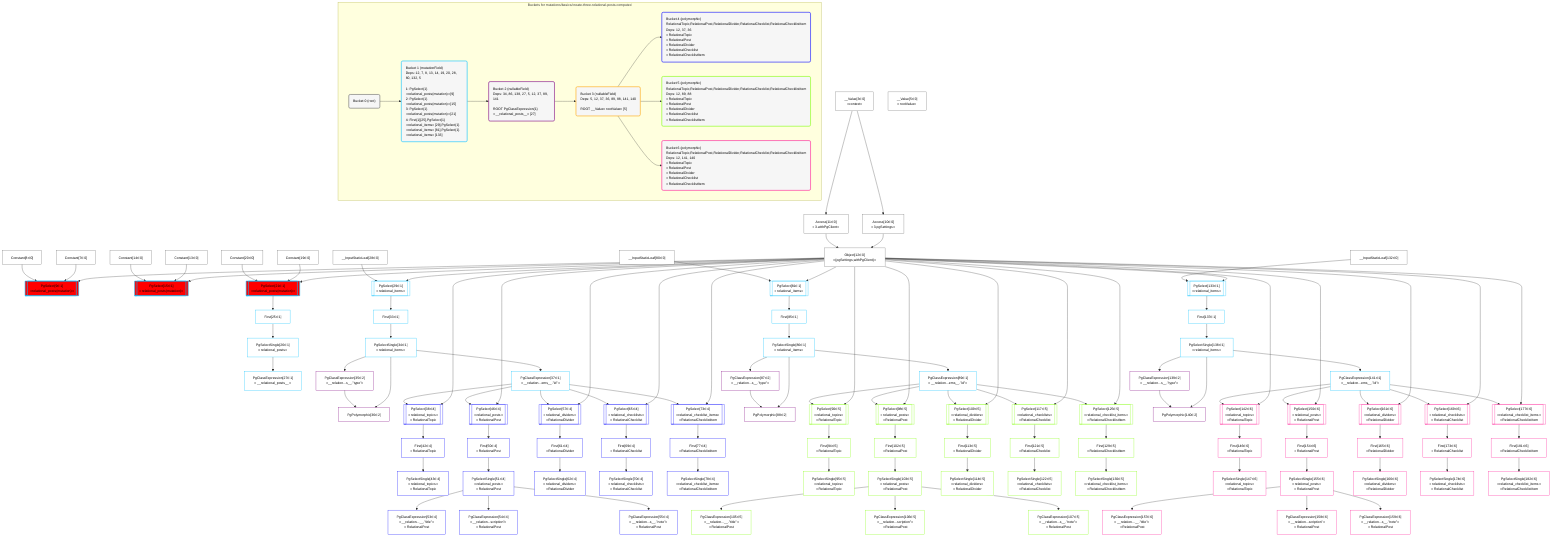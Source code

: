 %%{init: {'themeVariables': { 'fontSize': '12px'}}}%%
graph TD
    classDef path fill:#eee,stroke:#000,color:#000
    classDef plan fill:#fff,stroke-width:1px,color:#000
    classDef itemplan fill:#fff,stroke-width:2px,color:#000
    classDef sideeffectplan fill:#f00,stroke-width:2px,color:#000
    classDef bucket fill:#f6f6f6,color:#000,stroke-width:2px,text-align:left


    %% define steps
    __Value3["__Value[3∈0]<br />ᐸcontextᐳ"]:::plan
    __Value5["__Value[5∈0]<br />ᐸrootValueᐳ"]:::plan
    Constant7["Constant[7∈0]"]:::plan
    Constant8["Constant[8∈0]"]:::plan
    Access10["Access[10∈0]<br />ᐸ3.pgSettingsᐳ"]:::plan
    Access11["Access[11∈0]<br />ᐸ3.withPgClientᐳ"]:::plan
    Object12["Object[12∈0]<br />ᐸ{pgSettings,withPgClient}ᐳ"]:::plan
    PgSelect9[["PgSelect[9∈1]<br />ᐸrelational_posts(mutation)ᐳ"]]:::sideeffectplan
    Constant13["Constant[13∈0]"]:::plan
    Constant14["Constant[14∈0]"]:::plan
    PgSelect15[["PgSelect[15∈1]<br />ᐸrelational_posts(mutation)ᐳ"]]:::sideeffectplan
    Constant19["Constant[19∈0]"]:::plan
    Constant20["Constant[20∈0]"]:::plan
    PgSelect21[["PgSelect[21∈1]<br />ᐸrelational_posts(mutation)ᐳ"]]:::sideeffectplan
    First25["First[25∈1]"]:::plan
    PgSelectSingle26["PgSelectSingle[26∈1]<br />ᐸrelational_postsᐳ"]:::plan
    PgClassExpression27["PgClassExpression[27∈1]<br />ᐸ__relational_posts__ᐳ"]:::plan
    __InputStaticLeaf28["__InputStaticLeaf[28∈0]"]:::plan
    PgSelect29[["PgSelect[29∈1]<br />ᐸrelational_itemsᐳ"]]:::plan
    First33["First[33∈1]"]:::plan
    PgSelectSingle34["PgSelectSingle[34∈1]<br />ᐸrelational_itemsᐳ"]:::plan
    PgClassExpression35["PgClassExpression[35∈2]<br />ᐸ__relation...s__.”type”ᐳ"]:::plan
    PgPolymorphic36["PgPolymorphic[36∈2]"]:::plan
    PgClassExpression37["PgClassExpression[37∈1]<br />ᐸ__relation...ems__.”id”ᐳ"]:::plan
    PgSelect38[["PgSelect[38∈4]<br />ᐸrelational_topicsᐳ<br />ᐳRelationalTopic"]]:::plan
    First42["First[42∈4]<br />ᐳRelationalTopic"]:::plan
    PgSelectSingle43["PgSelectSingle[43∈4]<br />ᐸrelational_topicsᐳ<br />ᐳRelationalTopic"]:::plan
    PgSelect46[["PgSelect[46∈4]<br />ᐸrelational_postsᐳ<br />ᐳRelationalPost"]]:::plan
    First50["First[50∈4]<br />ᐳRelationalPost"]:::plan
    PgSelectSingle51["PgSelectSingle[51∈4]<br />ᐸrelational_postsᐳ<br />ᐳRelationalPost"]:::plan
    PgClassExpression53["PgClassExpression[53∈4]<br />ᐸ__relation...__.”title”ᐳ<br />ᐳRelationalPost"]:::plan
    PgClassExpression54["PgClassExpression[54∈4]<br />ᐸ__relation...scription”ᐳ<br />ᐳRelationalPost"]:::plan
    PgClassExpression55["PgClassExpression[55∈4]<br />ᐸ__relation...s__.”note”ᐳ<br />ᐳRelationalPost"]:::plan
    PgSelect57[["PgSelect[57∈4]<br />ᐸrelational_dividersᐳ<br />ᐳRelationalDivider"]]:::plan
    First61["First[61∈4]<br />ᐳRelationalDivider"]:::plan
    PgSelectSingle62["PgSelectSingle[62∈4]<br />ᐸrelational_dividersᐳ<br />ᐳRelationalDivider"]:::plan
    PgSelect65[["PgSelect[65∈4]<br />ᐸrelational_checklistsᐳ<br />ᐳRelationalChecklist"]]:::plan
    First69["First[69∈4]<br />ᐳRelationalChecklist"]:::plan
    PgSelectSingle70["PgSelectSingle[70∈4]<br />ᐸrelational_checklistsᐳ<br />ᐳRelationalChecklist"]:::plan
    PgSelect73[["PgSelect[73∈4]<br />ᐸrelational_checklist_itemsᐳ<br />ᐳRelationalChecklistItem"]]:::plan
    First77["First[77∈4]<br />ᐳRelationalChecklistItem"]:::plan
    PgSelectSingle78["PgSelectSingle[78∈4]<br />ᐸrelational_checklist_itemsᐳ<br />ᐳRelationalChecklistItem"]:::plan
    __InputStaticLeaf80["__InputStaticLeaf[80∈0]"]:::plan
    PgSelect81[["PgSelect[81∈1]<br />ᐸrelational_itemsᐳ"]]:::plan
    First85["First[85∈1]"]:::plan
    PgSelectSingle86["PgSelectSingle[86∈1]<br />ᐸrelational_itemsᐳ"]:::plan
    PgClassExpression87["PgClassExpression[87∈2]<br />ᐸ__relation...s__.”type”ᐳ"]:::plan
    PgPolymorphic88["PgPolymorphic[88∈2]"]:::plan
    PgClassExpression89["PgClassExpression[89∈1]<br />ᐸ__relation...ems__.”id”ᐳ"]:::plan
    PgSelect90[["PgSelect[90∈5]<br />ᐸrelational_topicsᐳ<br />ᐳRelationalTopic"]]:::plan
    First94["First[94∈5]<br />ᐳRelationalTopic"]:::plan
    PgSelectSingle95["PgSelectSingle[95∈5]<br />ᐸrelational_topicsᐳ<br />ᐳRelationalTopic"]:::plan
    PgSelect98[["PgSelect[98∈5]<br />ᐸrelational_postsᐳ<br />ᐳRelationalPost"]]:::plan
    First102["First[102∈5]<br />ᐳRelationalPost"]:::plan
    PgSelectSingle103["PgSelectSingle[103∈5]<br />ᐸrelational_postsᐳ<br />ᐳRelationalPost"]:::plan
    PgClassExpression105["PgClassExpression[105∈5]<br />ᐸ__relation...__.”title”ᐳ<br />ᐳRelationalPost"]:::plan
    PgClassExpression106["PgClassExpression[106∈5]<br />ᐸ__relation...scription”ᐳ<br />ᐳRelationalPost"]:::plan
    PgClassExpression107["PgClassExpression[107∈5]<br />ᐸ__relation...s__.”note”ᐳ<br />ᐳRelationalPost"]:::plan
    PgSelect109[["PgSelect[109∈5]<br />ᐸrelational_dividersᐳ<br />ᐳRelationalDivider"]]:::plan
    First113["First[113∈5]<br />ᐳRelationalDivider"]:::plan
    PgSelectSingle114["PgSelectSingle[114∈5]<br />ᐸrelational_dividersᐳ<br />ᐳRelationalDivider"]:::plan
    PgSelect117[["PgSelect[117∈5]<br />ᐸrelational_checklistsᐳ<br />ᐳRelationalChecklist"]]:::plan
    First121["First[121∈5]<br />ᐳRelationalChecklist"]:::plan
    PgSelectSingle122["PgSelectSingle[122∈5]<br />ᐸrelational_checklistsᐳ<br />ᐳRelationalChecklist"]:::plan
    PgSelect125[["PgSelect[125∈5]<br />ᐸrelational_checklist_itemsᐳ<br />ᐳRelationalChecklistItem"]]:::plan
    First129["First[129∈5]<br />ᐳRelationalChecklistItem"]:::plan
    PgSelectSingle130["PgSelectSingle[130∈5]<br />ᐸrelational_checklist_itemsᐳ<br />ᐳRelationalChecklistItem"]:::plan
    __InputStaticLeaf132["__InputStaticLeaf[132∈0]"]:::plan
    PgSelect133[["PgSelect[133∈1]<br />ᐸrelational_itemsᐳ"]]:::plan
    First137["First[137∈1]"]:::plan
    PgSelectSingle138["PgSelectSingle[138∈1]<br />ᐸrelational_itemsᐳ"]:::plan
    PgClassExpression139["PgClassExpression[139∈2]<br />ᐸ__relation...s__.”type”ᐳ"]:::plan
    PgPolymorphic140["PgPolymorphic[140∈2]"]:::plan
    PgClassExpression141["PgClassExpression[141∈1]<br />ᐸ__relation...ems__.”id”ᐳ"]:::plan
    PgSelect142[["PgSelect[142∈6]<br />ᐸrelational_topicsᐳ<br />ᐳRelationalTopic"]]:::plan
    First146["First[146∈6]<br />ᐳRelationalTopic"]:::plan
    PgSelectSingle147["PgSelectSingle[147∈6]<br />ᐸrelational_topicsᐳ<br />ᐳRelationalTopic"]:::plan
    PgSelect150[["PgSelect[150∈6]<br />ᐸrelational_postsᐳ<br />ᐳRelationalPost"]]:::plan
    First154["First[154∈6]<br />ᐳRelationalPost"]:::plan
    PgSelectSingle155["PgSelectSingle[155∈6]<br />ᐸrelational_postsᐳ<br />ᐳRelationalPost"]:::plan
    PgClassExpression157["PgClassExpression[157∈6]<br />ᐸ__relation...__.”title”ᐳ<br />ᐳRelationalPost"]:::plan
    PgClassExpression158["PgClassExpression[158∈6]<br />ᐸ__relation...scription”ᐳ<br />ᐳRelationalPost"]:::plan
    PgClassExpression159["PgClassExpression[159∈6]<br />ᐸ__relation...s__.”note”ᐳ<br />ᐳRelationalPost"]:::plan
    PgSelect161[["PgSelect[161∈6]<br />ᐸrelational_dividersᐳ<br />ᐳRelationalDivider"]]:::plan
    First165["First[165∈6]<br />ᐳRelationalDivider"]:::plan
    PgSelectSingle166["PgSelectSingle[166∈6]<br />ᐸrelational_dividersᐳ<br />ᐳRelationalDivider"]:::plan
    PgSelect169[["PgSelect[169∈6]<br />ᐸrelational_checklistsᐳ<br />ᐳRelationalChecklist"]]:::plan
    First173["First[173∈6]<br />ᐳRelationalChecklist"]:::plan
    PgSelectSingle174["PgSelectSingle[174∈6]<br />ᐸrelational_checklistsᐳ<br />ᐳRelationalChecklist"]:::plan
    PgSelect177[["PgSelect[177∈6]<br />ᐸrelational_checklist_itemsᐳ<br />ᐳRelationalChecklistItem"]]:::plan
    First181["First[181∈6]<br />ᐳRelationalChecklistItem"]:::plan
    PgSelectSingle182["PgSelectSingle[182∈6]<br />ᐸrelational_checklist_itemsᐳ<br />ᐳRelationalChecklistItem"]:::plan

    %% plan dependencies
    __Value3 --> Access10
    __Value3 --> Access11
    Access10 & Access11 --> Object12
    Object12 & Constant7 & Constant8 --> PgSelect9
    Object12 & Constant13 & Constant14 --> PgSelect15
    Object12 & Constant19 & Constant20 --> PgSelect21
    PgSelect21 --> First25
    First25 --> PgSelectSingle26
    PgSelectSingle26 --> PgClassExpression27
    Object12 & __InputStaticLeaf28 --> PgSelect29
    PgSelect29 --> First33
    First33 --> PgSelectSingle34
    PgSelectSingle34 --> PgClassExpression35
    PgSelectSingle34 & PgClassExpression35 --> PgPolymorphic36
    PgSelectSingle34 --> PgClassExpression37
    Object12 & PgClassExpression37 --> PgSelect38
    PgSelect38 --> First42
    First42 --> PgSelectSingle43
    Object12 & PgClassExpression37 --> PgSelect46
    PgSelect46 --> First50
    First50 --> PgSelectSingle51
    PgSelectSingle51 --> PgClassExpression53
    PgSelectSingle51 --> PgClassExpression54
    PgSelectSingle51 --> PgClassExpression55
    Object12 & PgClassExpression37 --> PgSelect57
    PgSelect57 --> First61
    First61 --> PgSelectSingle62
    Object12 & PgClassExpression37 --> PgSelect65
    PgSelect65 --> First69
    First69 --> PgSelectSingle70
    Object12 & PgClassExpression37 --> PgSelect73
    PgSelect73 --> First77
    First77 --> PgSelectSingle78
    Object12 & __InputStaticLeaf80 --> PgSelect81
    PgSelect81 --> First85
    First85 --> PgSelectSingle86
    PgSelectSingle86 --> PgClassExpression87
    PgSelectSingle86 & PgClassExpression87 --> PgPolymorphic88
    PgSelectSingle86 --> PgClassExpression89
    Object12 & PgClassExpression89 --> PgSelect90
    PgSelect90 --> First94
    First94 --> PgSelectSingle95
    Object12 & PgClassExpression89 --> PgSelect98
    PgSelect98 --> First102
    First102 --> PgSelectSingle103
    PgSelectSingle103 --> PgClassExpression105
    PgSelectSingle103 --> PgClassExpression106
    PgSelectSingle103 --> PgClassExpression107
    Object12 & PgClassExpression89 --> PgSelect109
    PgSelect109 --> First113
    First113 --> PgSelectSingle114
    Object12 & PgClassExpression89 --> PgSelect117
    PgSelect117 --> First121
    First121 --> PgSelectSingle122
    Object12 & PgClassExpression89 --> PgSelect125
    PgSelect125 --> First129
    First129 --> PgSelectSingle130
    Object12 & __InputStaticLeaf132 --> PgSelect133
    PgSelect133 --> First137
    First137 --> PgSelectSingle138
    PgSelectSingle138 --> PgClassExpression139
    PgSelectSingle138 & PgClassExpression139 --> PgPolymorphic140
    PgSelectSingle138 --> PgClassExpression141
    Object12 & PgClassExpression141 --> PgSelect142
    PgSelect142 --> First146
    First146 --> PgSelectSingle147
    Object12 & PgClassExpression141 --> PgSelect150
    PgSelect150 --> First154
    First154 --> PgSelectSingle155
    PgSelectSingle155 --> PgClassExpression157
    PgSelectSingle155 --> PgClassExpression158
    PgSelectSingle155 --> PgClassExpression159
    Object12 & PgClassExpression141 --> PgSelect161
    PgSelect161 --> First165
    First165 --> PgSelectSingle166
    Object12 & PgClassExpression141 --> PgSelect169
    PgSelect169 --> First173
    First173 --> PgSelectSingle174
    Object12 & PgClassExpression141 --> PgSelect177
    PgSelect177 --> First181
    First181 --> PgSelectSingle182

    subgraph "Buckets for mutations/basics/create-three-relational-posts-computed"
    Bucket0("Bucket 0 (root)"):::bucket
    classDef bucket0 stroke:#696969
    class Bucket0,__Value3,__Value5,Constant7,Constant8,Access10,Access11,Object12,Constant13,Constant14,Constant19,Constant20,__InputStaticLeaf28,__InputStaticLeaf80,__InputStaticLeaf132 bucket0
    Bucket1("Bucket 1 (mutationField)<br />Deps: 12, 7, 8, 13, 14, 19, 20, 28, 80, 132, 5<br /><br />1: PgSelect{1}ᐸrelational_posts(mutation)ᐳ[9]<br />2: PgSelect{1}ᐸrelational_posts(mutation)ᐳ[15]<br />3: PgSelect{1}ᐸrelational_posts(mutation)ᐳ[21]<br />4: First{1}[25],PgSelect{1}ᐸrelational_itemsᐳ[29],PgSelect{1}ᐸrelational_itemsᐳ[81],PgSelect{1}ᐸrelational_itemsᐳ[133]"):::bucket
    classDef bucket1 stroke:#00bfff
    class Bucket1,PgSelect9,PgSelect15,PgSelect21,First25,PgSelectSingle26,PgClassExpression27,PgSelect29,First33,PgSelectSingle34,PgClassExpression37,PgSelect81,First85,PgSelectSingle86,PgClassExpression89,PgSelect133,First137,PgSelectSingle138,PgClassExpression141 bucket1
    Bucket2("Bucket 2 (nullableField)<br />Deps: 34, 86, 138, 27, 5, 12, 37, 89, 141<br /><br />ROOT PgClassExpression{1}ᐸ__relational_posts__ᐳ[27]"):::bucket
    classDef bucket2 stroke:#7f007f
    class Bucket2,PgClassExpression35,PgPolymorphic36,PgClassExpression87,PgPolymorphic88,PgClassExpression139,PgPolymorphic140 bucket2
    Bucket3("Bucket 3 (nullableField)<br />Deps: 5, 12, 37, 36, 89, 88, 141, 140<br /><br />ROOT __ValueᐸrootValueᐳ[5]"):::bucket
    classDef bucket3 stroke:#ffa500
    class Bucket3 bucket3
    Bucket4("Bucket 4 (polymorphic)<br />RelationalTopic,RelationalPost,RelationalDivider,RelationalChecklist,RelationalChecklistItem<br />Deps: 12, 37, 36<br />ᐳRelationalTopic<br />ᐳRelationalPost<br />ᐳRelationalDivider<br />ᐳRelationalChecklist<br />ᐳRelationalChecklistItem"):::bucket
    classDef bucket4 stroke:#0000ff
    class Bucket4,PgSelect38,First42,PgSelectSingle43,PgSelect46,First50,PgSelectSingle51,PgClassExpression53,PgClassExpression54,PgClassExpression55,PgSelect57,First61,PgSelectSingle62,PgSelect65,First69,PgSelectSingle70,PgSelect73,First77,PgSelectSingle78 bucket4
    Bucket5("Bucket 5 (polymorphic)<br />RelationalTopic,RelationalPost,RelationalDivider,RelationalChecklist,RelationalChecklistItem<br />Deps: 12, 89, 88<br />ᐳRelationalTopic<br />ᐳRelationalPost<br />ᐳRelationalDivider<br />ᐳRelationalChecklist<br />ᐳRelationalChecklistItem"):::bucket
    classDef bucket5 stroke:#7fff00
    class Bucket5,PgSelect90,First94,PgSelectSingle95,PgSelect98,First102,PgSelectSingle103,PgClassExpression105,PgClassExpression106,PgClassExpression107,PgSelect109,First113,PgSelectSingle114,PgSelect117,First121,PgSelectSingle122,PgSelect125,First129,PgSelectSingle130 bucket5
    Bucket6("Bucket 6 (polymorphic)<br />RelationalTopic,RelationalPost,RelationalDivider,RelationalChecklist,RelationalChecklistItem<br />Deps: 12, 141, 140<br />ᐳRelationalTopic<br />ᐳRelationalPost<br />ᐳRelationalDivider<br />ᐳRelationalChecklist<br />ᐳRelationalChecklistItem"):::bucket
    classDef bucket6 stroke:#ff1493
    class Bucket6,PgSelect142,First146,PgSelectSingle147,PgSelect150,First154,PgSelectSingle155,PgClassExpression157,PgClassExpression158,PgClassExpression159,PgSelect161,First165,PgSelectSingle166,PgSelect169,First173,PgSelectSingle174,PgSelect177,First181,PgSelectSingle182 bucket6
    Bucket0 --> Bucket1
    Bucket1 --> Bucket2
    Bucket2 --> Bucket3
    Bucket3 --> Bucket4 & Bucket5 & Bucket6
    end